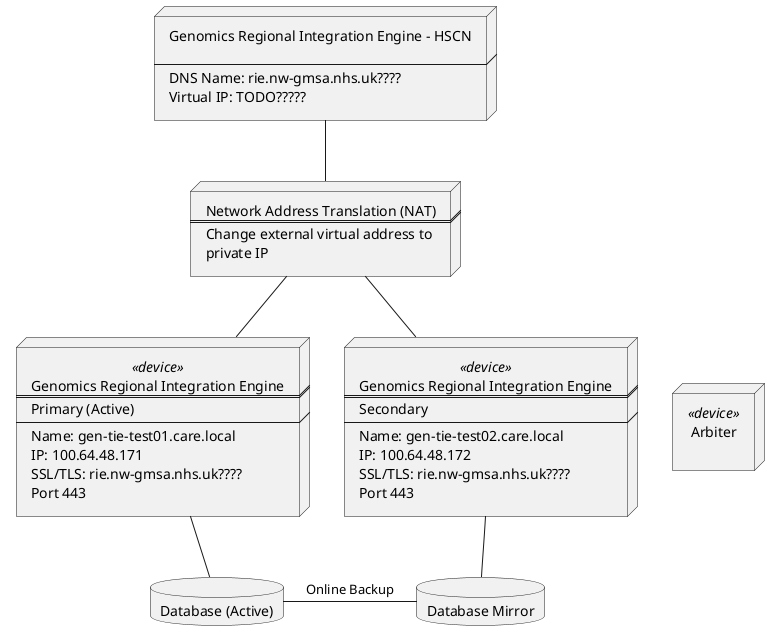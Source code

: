 @startuml


node network [
Genomics Regional Integration Engine - HSCN

----
DNS Name: rie.nw-gmsa.nhs.uk????
Virtual IP: TODO?????
]

node NAT [
Network Address Translation (NAT)
====
Change external virtual address to
private IP
]


node arbiter <<device>> [
Arbiter

]


node tie1 <<device>> [
Genomics Regional Integration Engine
====
Primary (Active)
----
Name: gen-tie-test01.care.local
IP: 100.64.48.171
SSL/TLS: rie.nw-gmsa.nhs.uk????
Port 443
]


node tie2 <<device>> [
Genomics Regional Integration Engine
====
Secondary
----
Name: gen-tie-test02.care.local
IP: 100.64.48.172
SSL/TLS: rie.nw-gmsa.nhs.uk????
Port 443
]

node arbiter [
Arbiter
]


database database1 [
Database (Active)
]

database database2 [
Database Mirror
]

network -- NAT
NAT -d- tie1
NAT -d- tie2

tie1 -r[hidden]- tie2
tie2 -r[hidden]- arbiter

tie1 -- database1
database1 -r- database2: Online Backup
tie2 -- database2



@enduml
